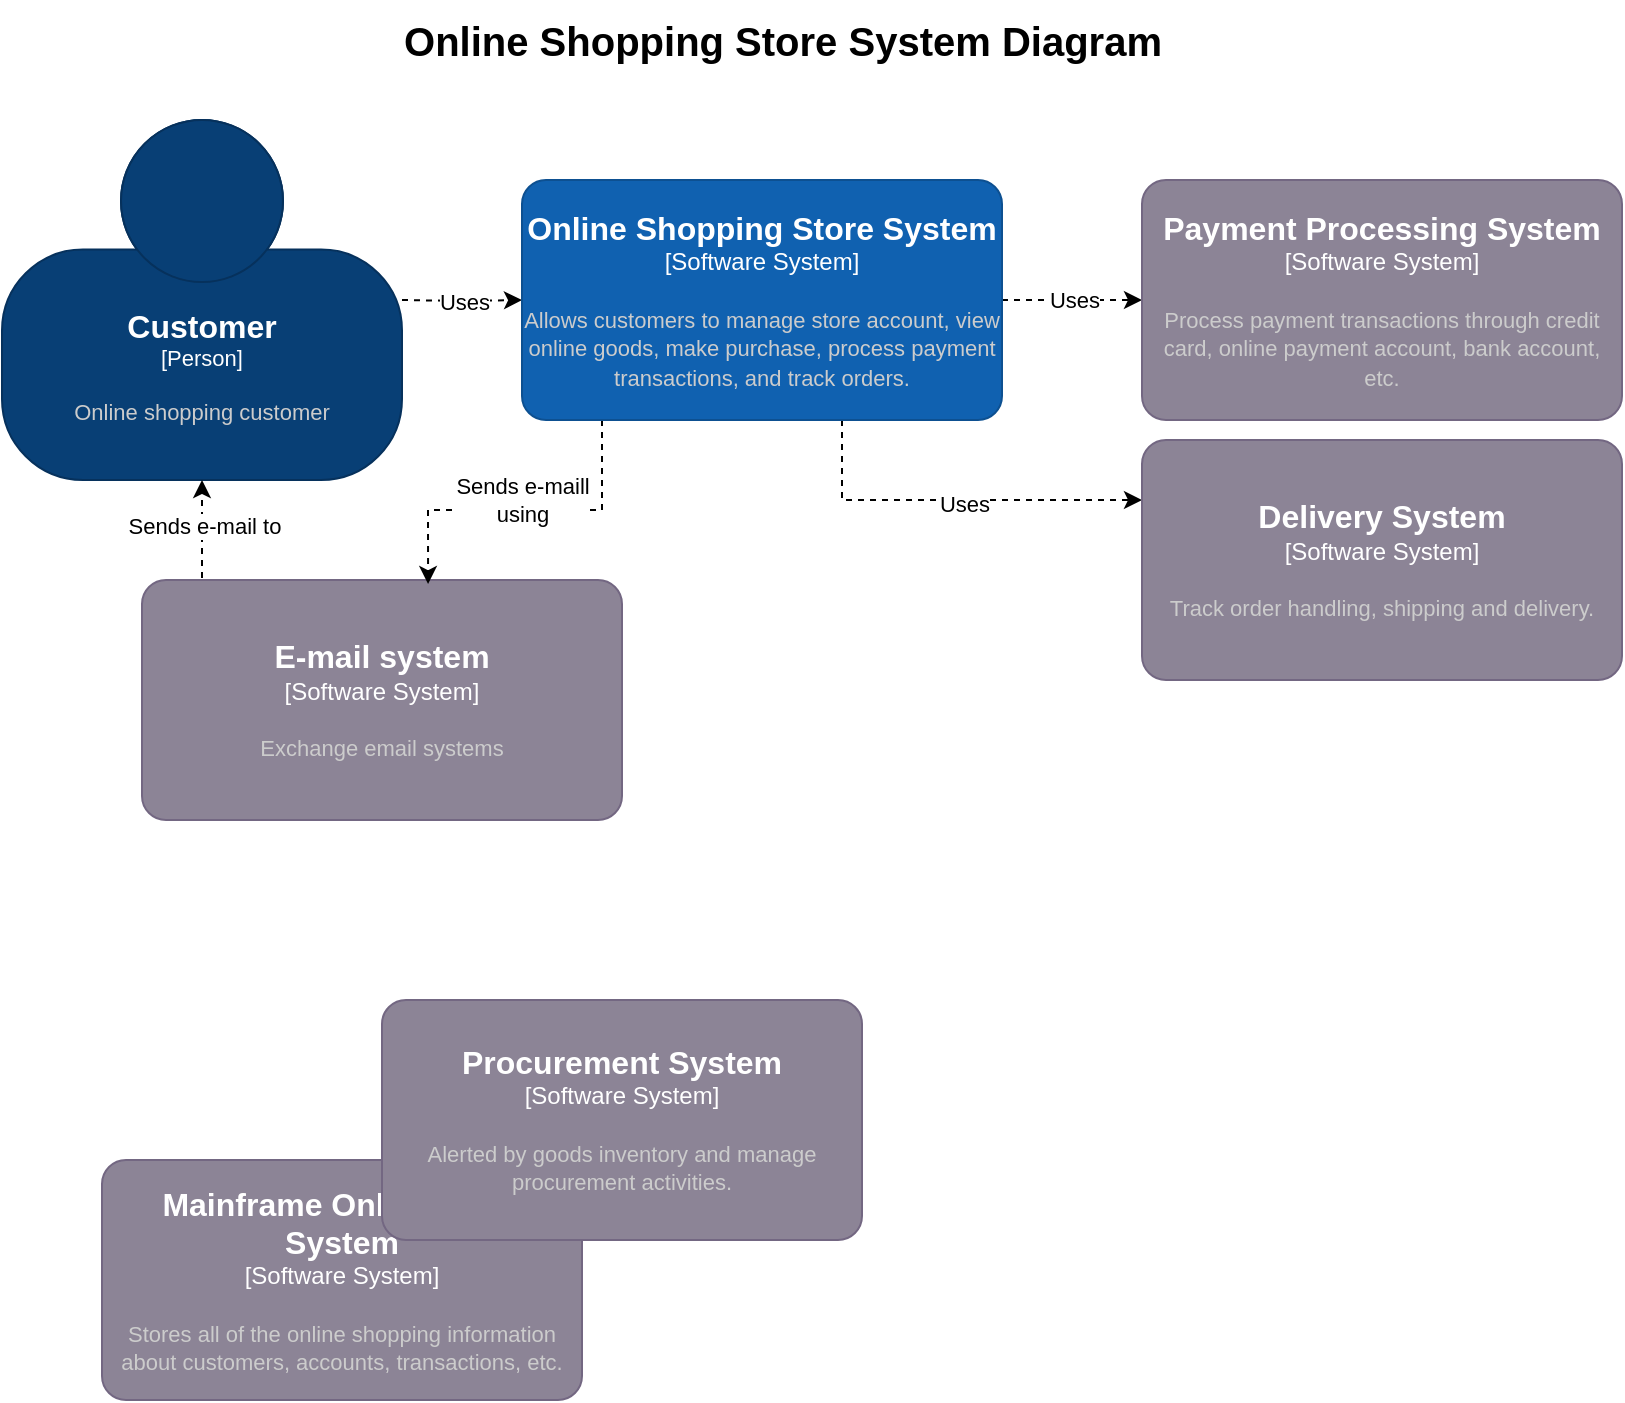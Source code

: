 <mxfile version="21.3.7" type="github">
  <diagram name="Page-1" id="0Q1NWGW6EsoFx8M8zkU0">
    <mxGraphModel dx="598" dy="566" grid="1" gridSize="10" guides="1" tooltips="1" connect="1" arrows="1" fold="1" page="0" pageScale="1" pageWidth="850" pageHeight="1100" math="0" shadow="0">
      <root>
        <mxCell id="0" />
        <mxCell id="1" parent="0" />
        <mxCell id="kzzkFkXCfPjy0Lwga-6N-36" value="Uses" style="edgeStyle=orthogonalEdgeStyle;rounded=0;orthogonalLoop=1;jettySize=auto;html=1;dashed=1;" parent="1" target="kzzkFkXCfPjy0Lwga-6N-34" edge="1">
          <mxGeometry relative="1" as="geometry">
            <mxPoint x="220" y="240" as="sourcePoint" />
          </mxGeometry>
        </mxCell>
        <object placeholders="1" c4Name="Customer" c4Type="Person" c4Description="Online shopping customer" label="&lt;font style=&quot;font-size: 16px&quot;&gt;&lt;b&gt;%c4Name%&lt;/b&gt;&lt;/font&gt;&lt;div&gt;[%c4Type%]&lt;/div&gt;&lt;br&gt;&lt;div&gt;&lt;font style=&quot;font-size: 11px&quot;&gt;&lt;font color=&quot;#cccccc&quot;&gt;%c4Description%&lt;/font&gt;&lt;/div&gt;" id="kzzkFkXCfPjy0Lwga-6N-8">
          <mxCell style="html=1;fontSize=11;dashed=0;whiteSpace=wrap;fillColor=#083F75;strokeColor=#06315C;fontColor=#ffffff;shape=mxgraph.c4.person2;align=center;metaEdit=1;points=[[0.5,0,0],[1,0.5,0],[1,0.75,0],[0.75,1,0],[0.5,1,0],[0.25,1,0],[0,0.75,0],[0,0.5,0]];resizable=0;" parent="1" vertex="1">
            <mxGeometry x="20" y="150" width="200" height="180" as="geometry" />
          </mxCell>
        </object>
        <mxCell id="ZmlDkqf6fa2EOJkjPfJQ-17" value="" style="edgeStyle=orthogonalEdgeStyle;rounded=0;orthogonalLoop=1;jettySize=auto;html=1;dashed=1;exitX=0.125;exitY=-0.008;exitDx=0;exitDy=0;exitPerimeter=0;" parent="1" source="kzzkFkXCfPjy0Lwga-6N-16" target="kzzkFkXCfPjy0Lwga-6N-8" edge="1">
          <mxGeometry relative="1" as="geometry" />
        </mxCell>
        <mxCell id="ZmlDkqf6fa2EOJkjPfJQ-18" value="Sends e-mail to" style="edgeLabel;html=1;align=center;verticalAlign=middle;resizable=0;points=[];" parent="ZmlDkqf6fa2EOJkjPfJQ-17" vertex="1" connectable="0">
          <mxGeometry x="-0.147" y="-1" relative="1" as="geometry">
            <mxPoint y="-5" as="offset" />
          </mxGeometry>
        </mxCell>
        <object placeholders="1" c4Name="E-mail system" c4Type="Software System" c4Description="Exchange email systems" label="&lt;font style=&quot;font-size: 16px&quot;&gt;&lt;b&gt;%c4Name%&lt;/b&gt;&lt;/font&gt;&lt;div&gt;[%c4Type%]&lt;/div&gt;&lt;br&gt;&lt;div&gt;&lt;font style=&quot;font-size: 11px&quot;&gt;&lt;font color=&quot;#cccccc&quot;&gt;%c4Description%&lt;/font&gt;&lt;/div&gt;" id="kzzkFkXCfPjy0Lwga-6N-16">
          <mxCell style="rounded=1;whiteSpace=wrap;html=1;labelBackgroundColor=none;fillColor=#8C8496;fontColor=#ffffff;align=center;arcSize=10;strokeColor=#736782;metaEdit=1;resizable=0;points=[[0.25,0,0],[0.5,0,0],[0.75,0,0],[1,0.25,0],[1,0.5,0],[1,0.75,0],[0.75,1,0],[0.5,1,0],[0.25,1,0],[0,0.75,0],[0,0.5,0],[0,0.25,0]];" parent="1" vertex="1">
            <mxGeometry x="90" y="380" width="240" height="120" as="geometry" />
          </mxCell>
        </object>
        <object placeholders="1" c4Name="Mainframe Online Store System" c4Type="Software System" c4Description="Stores all of the online shopping information about customers, accounts, transactions, etc." label="&lt;font style=&quot;font-size: 16px&quot;&gt;&lt;b&gt;%c4Name%&lt;/b&gt;&lt;/font&gt;&lt;div&gt;[%c4Type%]&lt;/div&gt;&lt;br&gt;&lt;div&gt;&lt;font style=&quot;font-size: 11px&quot;&gt;&lt;font color=&quot;#cccccc&quot;&gt;%c4Description%&lt;/font&gt;&lt;/div&gt;" id="kzzkFkXCfPjy0Lwga-6N-18">
          <mxCell style="rounded=1;whiteSpace=wrap;html=1;labelBackgroundColor=none;fillColor=#8C8496;fontColor=#ffffff;align=center;arcSize=10;strokeColor=#736782;metaEdit=1;resizable=0;points=[[0.25,0,0],[0.5,0,0],[0.75,0,0],[1,0.25,0],[1,0.5,0],[1,0.75,0],[0.75,1,0],[0.5,1,0],[0.25,1,0],[0,0.75,0],[0,0.5,0],[0,0.25,0]];" parent="1" vertex="1">
            <mxGeometry x="70" y="670" width="240" height="120" as="geometry" />
          </mxCell>
        </object>
        <mxCell id="kzzkFkXCfPjy0Lwga-6N-46" value="" style="edgeStyle=orthogonalEdgeStyle;rounded=0;orthogonalLoop=1;jettySize=auto;html=1;dashed=1;" parent="1" source="kzzkFkXCfPjy0Lwga-6N-34" target="kzzkFkXCfPjy0Lwga-6N-44" edge="1">
          <mxGeometry relative="1" as="geometry">
            <Array as="points">
              <mxPoint x="560" y="240" />
              <mxPoint x="560" y="240" />
            </Array>
          </mxGeometry>
        </mxCell>
        <mxCell id="kzzkFkXCfPjy0Lwga-6N-47" value="Uses" style="edgeLabel;html=1;align=center;verticalAlign=middle;resizable=0;points=[];" parent="kzzkFkXCfPjy0Lwga-6N-46" vertex="1" connectable="0">
          <mxGeometry x="-0.257" y="-2" relative="1" as="geometry">
            <mxPoint x="10" y="-2" as="offset" />
          </mxGeometry>
        </mxCell>
        <mxCell id="ZmlDkqf6fa2EOJkjPfJQ-11" value="" style="edgeStyle=orthogonalEdgeStyle;rounded=0;orthogonalLoop=1;jettySize=auto;html=1;dashed=1;entryX=0;entryY=0.25;entryDx=0;entryDy=0;entryPerimeter=0;" parent="1" source="kzzkFkXCfPjy0Lwga-6N-34" target="ZmlDkqf6fa2EOJkjPfJQ-1" edge="1">
          <mxGeometry relative="1" as="geometry">
            <Array as="points">
              <mxPoint x="440" y="340" />
            </Array>
          </mxGeometry>
        </mxCell>
        <mxCell id="ZmlDkqf6fa2EOJkjPfJQ-12" value="Uses" style="edgeLabel;html=1;align=center;verticalAlign=middle;resizable=0;points=[];" parent="ZmlDkqf6fa2EOJkjPfJQ-11" vertex="1" connectable="0">
          <mxGeometry x="0.057" y="-2" relative="1" as="geometry">
            <mxPoint as="offset" />
          </mxGeometry>
        </mxCell>
        <mxCell id="ZmlDkqf6fa2EOJkjPfJQ-19" value="Sends e-maill&lt;br&gt;using" style="edgeStyle=orthogonalEdgeStyle;rounded=0;orthogonalLoop=1;jettySize=auto;html=1;dashed=1;entryX=0.596;entryY=0.017;entryDx=0;entryDy=0;entryPerimeter=0;" parent="1" source="kzzkFkXCfPjy0Lwga-6N-34" target="kzzkFkXCfPjy0Lwga-6N-16" edge="1">
          <mxGeometry x="0.006" y="-5" relative="1" as="geometry">
            <mxPoint x="235" y="390" as="targetPoint" />
            <Array as="points">
              <mxPoint x="320" y="345" />
              <mxPoint x="233" y="345" />
            </Array>
            <mxPoint as="offset" />
          </mxGeometry>
        </mxCell>
        <object placeholders="1" c4Name="Online Shopping Store System" c4Type="Software System" c4Description="Allows customers to manage store account, view online goods, make purchase, process payment transactions, and track orders." label="&lt;font style=&quot;font-size: 16px&quot;&gt;&lt;b&gt;%c4Name%&lt;/b&gt;&lt;/font&gt;&lt;div&gt;[%c4Type%]&lt;/div&gt;&lt;br&gt;&lt;div&gt;&lt;font style=&quot;font-size: 11px&quot;&gt;&lt;font color=&quot;#cccccc&quot;&gt;%c4Description%&lt;/font&gt;&lt;/div&gt;" id="kzzkFkXCfPjy0Lwga-6N-34">
          <mxCell style="rounded=1;whiteSpace=wrap;html=1;labelBackgroundColor=none;fillColor=#1061B0;fontColor=#ffffff;align=center;arcSize=10;strokeColor=#0D5091;metaEdit=1;resizable=0;points=[[0.25,0,0],[0.5,0,0],[0.75,0,0],[1,0.25,0],[1,0.5,0],[1,0.75,0],[0.75,1,0],[0.5,1,0],[0.25,1,0],[0,0.75,0],[0,0.5,0],[0,0.25,0]];" parent="1" vertex="1">
            <mxGeometry x="280" y="180" width="240" height="120" as="geometry" />
          </mxCell>
        </object>
        <object placeholders="1" c4Name="Payment Processing System" c4Type="Software System" c4Description="Process payment transactions through credit card, online payment account, bank account, etc." label="&lt;font style=&quot;font-size: 16px&quot;&gt;&lt;b&gt;%c4Name%&lt;/b&gt;&lt;/font&gt;&lt;div&gt;[%c4Type%]&lt;/div&gt;&lt;br&gt;&lt;div&gt;&lt;font style=&quot;font-size: 11px&quot;&gt;&lt;font color=&quot;#cccccc&quot;&gt;%c4Description%&lt;/font&gt;&lt;/div&gt;" id="kzzkFkXCfPjy0Lwga-6N-44">
          <mxCell style="rounded=1;whiteSpace=wrap;html=1;labelBackgroundColor=none;fillColor=#8C8496;fontColor=#ffffff;align=center;arcSize=10;strokeColor=#736782;metaEdit=1;resizable=0;points=[[0.25,0,0],[0.5,0,0],[0.75,0,0],[1,0.25,0],[1,0.5,0],[1,0.75,0],[0.75,1,0],[0.5,1,0],[0.25,1,0],[0,0.75,0],[0,0.5,0],[0,0.25,0]];" parent="1" vertex="1">
            <mxGeometry x="590" y="180" width="240" height="120" as="geometry" />
          </mxCell>
        </object>
        <mxCell id="kzzkFkXCfPjy0Lwga-6N-52" value="&lt;font style=&quot;font-size: 20px;&quot;&gt;Online Shopping Store System Diagram&lt;/font&gt;" style="text;html=1;align=center;verticalAlign=middle;resizable=1;points=[];autosize=1;strokeColor=none;fillColor=none;fontStyle=1;movable=1;rotatable=1;deletable=1;editable=1;locked=0;connectable=1;" parent="1" vertex="1">
          <mxGeometry x="210" y="90" width="400" height="40" as="geometry" />
        </mxCell>
        <object placeholders="1" c4Name="Delivery System" c4Type="Software System" c4Description="Track order handling, shipping and delivery." label="&lt;font style=&quot;font-size: 16px&quot;&gt;&lt;b&gt;%c4Name%&lt;/b&gt;&lt;/font&gt;&lt;div&gt;[%c4Type%]&lt;/div&gt;&lt;br&gt;&lt;div&gt;&lt;font style=&quot;font-size: 11px&quot;&gt;&lt;font color=&quot;#cccccc&quot;&gt;%c4Description%&lt;/font&gt;&lt;/div&gt;" id="ZmlDkqf6fa2EOJkjPfJQ-1">
          <mxCell style="rounded=1;whiteSpace=wrap;html=1;labelBackgroundColor=none;fillColor=#8C8496;fontColor=#ffffff;align=center;arcSize=10;strokeColor=#736782;metaEdit=1;resizable=0;points=[[0.25,0,0],[0.5,0,0],[0.75,0,0],[1,0.25,0],[1,0.5,0],[1,0.75,0],[0.75,1,0],[0.5,1,0],[0.25,1,0],[0,0.75,0],[0,0.5,0],[0,0.25,0]];" parent="1" vertex="1">
            <mxGeometry x="590" y="310" width="240" height="120" as="geometry" />
          </mxCell>
        </object>
        <object placeholders="1" c4Name="Procurement System" c4Type="Software System" c4Description="Alerted by goods inventory and manage procurement activities." label="&lt;font style=&quot;font-size: 16px&quot;&gt;&lt;b&gt;%c4Name%&lt;/b&gt;&lt;/font&gt;&lt;div&gt;[%c4Type%]&lt;/div&gt;&lt;br&gt;&lt;div&gt;&lt;font style=&quot;font-size: 11px&quot;&gt;&lt;font color=&quot;#cccccc&quot;&gt;%c4Description%&lt;/font&gt;&lt;/div&gt;" id="WC1Heb_mS-W_A7hIOFmV-1">
          <mxCell style="rounded=1;whiteSpace=wrap;html=1;labelBackgroundColor=none;fillColor=#8C8496;fontColor=#ffffff;align=center;arcSize=10;strokeColor=#736782;metaEdit=1;resizable=0;points=[[0.25,0,0],[0.5,0,0],[0.75,0,0],[1,0.25,0],[1,0.5,0],[1,0.75,0],[0.75,1,0],[0.5,1,0],[0.25,1,0],[0,0.75,0],[0,0.5,0],[0,0.25,0]];" parent="1" vertex="1">
            <mxGeometry x="210" y="590" width="240" height="120" as="geometry" />
          </mxCell>
        </object>
      </root>
    </mxGraphModel>
  </diagram>
</mxfile>
